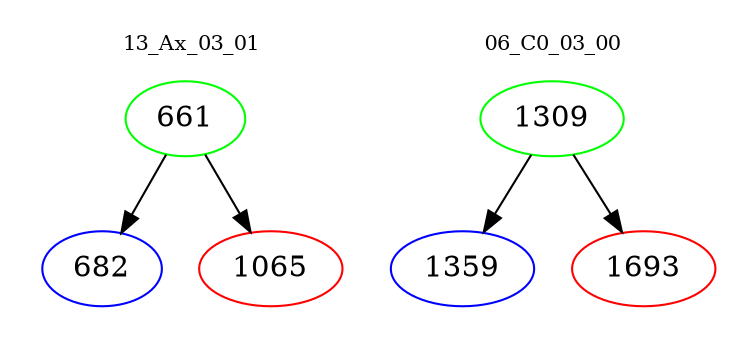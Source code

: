 digraph{
subgraph cluster_0 {
color = white
label = "13_Ax_03_01";
fontsize=10;
T0_661 [label="661", color="green"]
T0_661 -> T0_682 [color="black"]
T0_682 [label="682", color="blue"]
T0_661 -> T0_1065 [color="black"]
T0_1065 [label="1065", color="red"]
}
subgraph cluster_1 {
color = white
label = "06_C0_03_00";
fontsize=10;
T1_1309 [label="1309", color="green"]
T1_1309 -> T1_1359 [color="black"]
T1_1359 [label="1359", color="blue"]
T1_1309 -> T1_1693 [color="black"]
T1_1693 [label="1693", color="red"]
}
}
